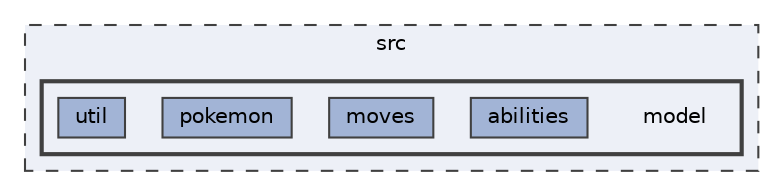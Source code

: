 digraph "src/model"
{
 // LATEX_PDF_SIZE
  bgcolor="transparent";
  edge [fontname=Helvetica,fontsize=10,labelfontname=Helvetica,labelfontsize=10];
  node [fontname=Helvetica,fontsize=10,shape=box,height=0.2,width=0.4];
  compound=true
  subgraph clusterdir_68267d1309a1af8e8297ef4c3efbcdba {
    graph [ bgcolor="#edf0f7", pencolor="grey25", label="src", fontname=Helvetica,fontsize=10 style="filled,dashed", URL="dir_68267d1309a1af8e8297ef4c3efbcdba.html",tooltip=""]
  subgraph clusterdir_5dd65160827af56e6353642206b80129 {
    graph [ bgcolor="#edf0f7", pencolor="grey25", label="", fontname=Helvetica,fontsize=10 style="filled,bold", URL="dir_5dd65160827af56e6353642206b80129.html",tooltip=""]
    dir_5dd65160827af56e6353642206b80129 [shape=plaintext, label="model"];
  dir_7296dc4e6259b5e049b67eb96d6789b4 [label="abilities", fillcolor="#a2b4d6", color="grey25", style="filled", URL="dir_7296dc4e6259b5e049b67eb96d6789b4.html",tooltip=""];
  dir_a42c1615e808c8a5f0acc5e50861f9d6 [label="moves", fillcolor="#a2b4d6", color="grey25", style="filled", URL="dir_a42c1615e808c8a5f0acc5e50861f9d6.html",tooltip=""];
  dir_b857101a9e25cf6d30990d31172339ef [label="pokemon", fillcolor="#a2b4d6", color="grey25", style="filled", URL="dir_b857101a9e25cf6d30990d31172339ef.html",tooltip=""];
  dir_d8e510c9e0c064da222d5b256c19ded2 [label="util", fillcolor="#a2b4d6", color="grey25", style="filled", URL="dir_d8e510c9e0c064da222d5b256c19ded2.html",tooltip=""];
  }
  }
}
